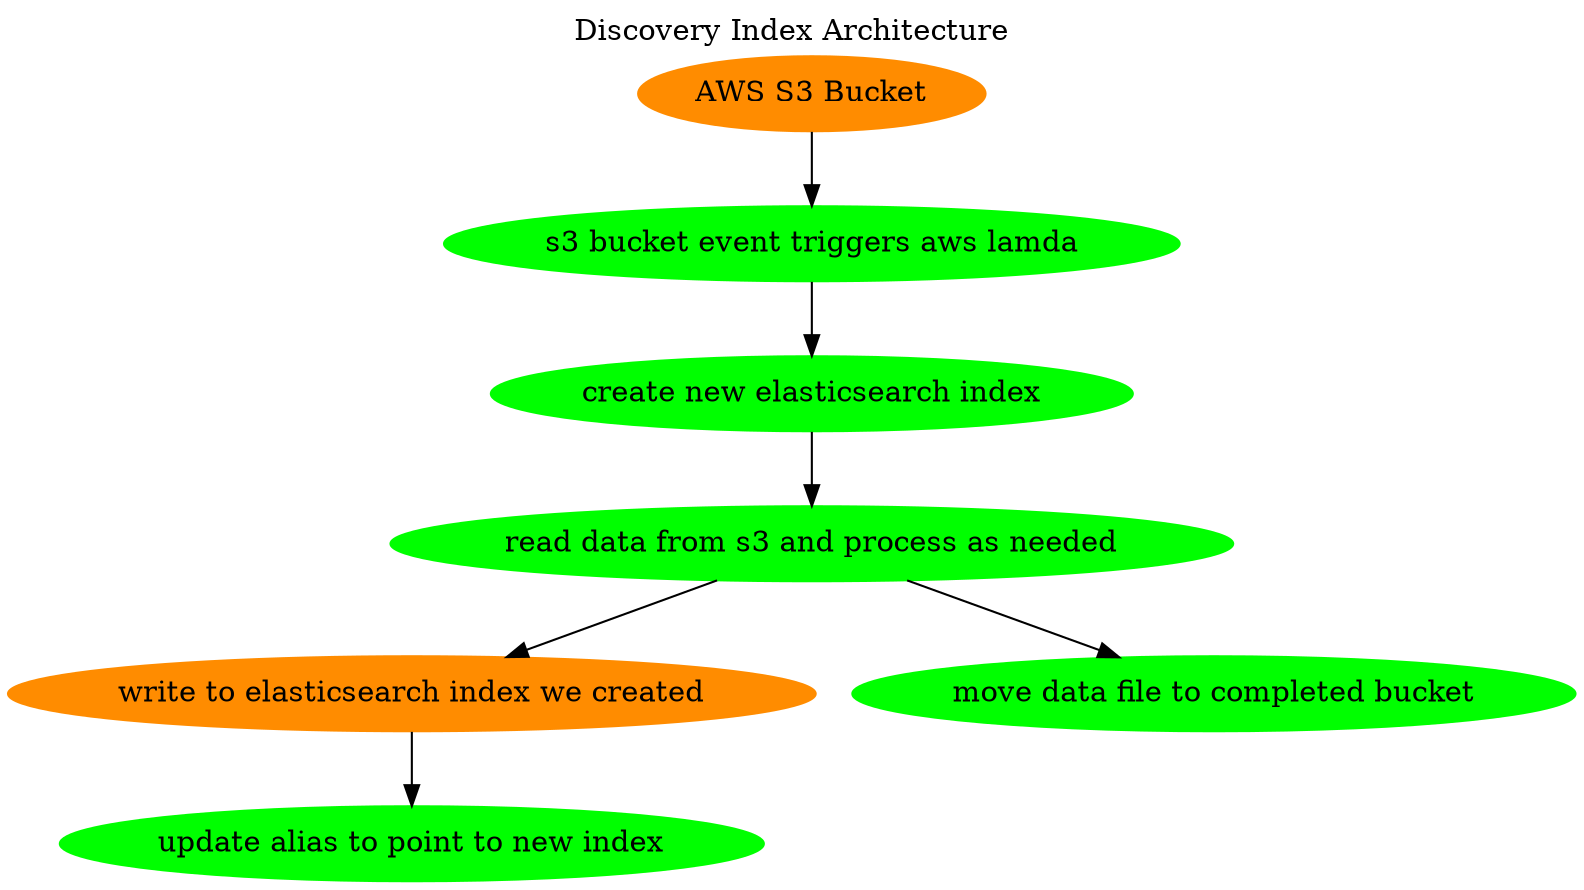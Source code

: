 // dot docs/charts/dip_architecture.dot -Tpng > docs/charts/dip_architecture.png
// requires installation of GraphViz (brew install graphviz, or
// http://www.graphviz.org/Download..php if that doesn't work)

digraph G {
  label="Discovery Index Architecture";
  labelloc=t;
  node [style=filled];

  s3[label="AWS S3 Bucket", color=darkorange]
  s3Event[label="s3 bucket event triggers aws lamda", color=green]
  newIndex[label="create new elasticsearch index", color=green]
  process[label="read data from s3 and process as needed", color=green]
  writeIndex[label="write to elasticsearch index we created", color=darkorange]
  updateAlias[label="update alias to point to new index", color=green]
  moveToProcessedBucket[label="move data file to completed bucket", color=green]

  s3 -> s3Event
  s3Event -> newIndex
  newIndex -> process
  process -> writeIndex
  writeIndex -> updateAlias
  process -> moveToProcessedBucket
}
